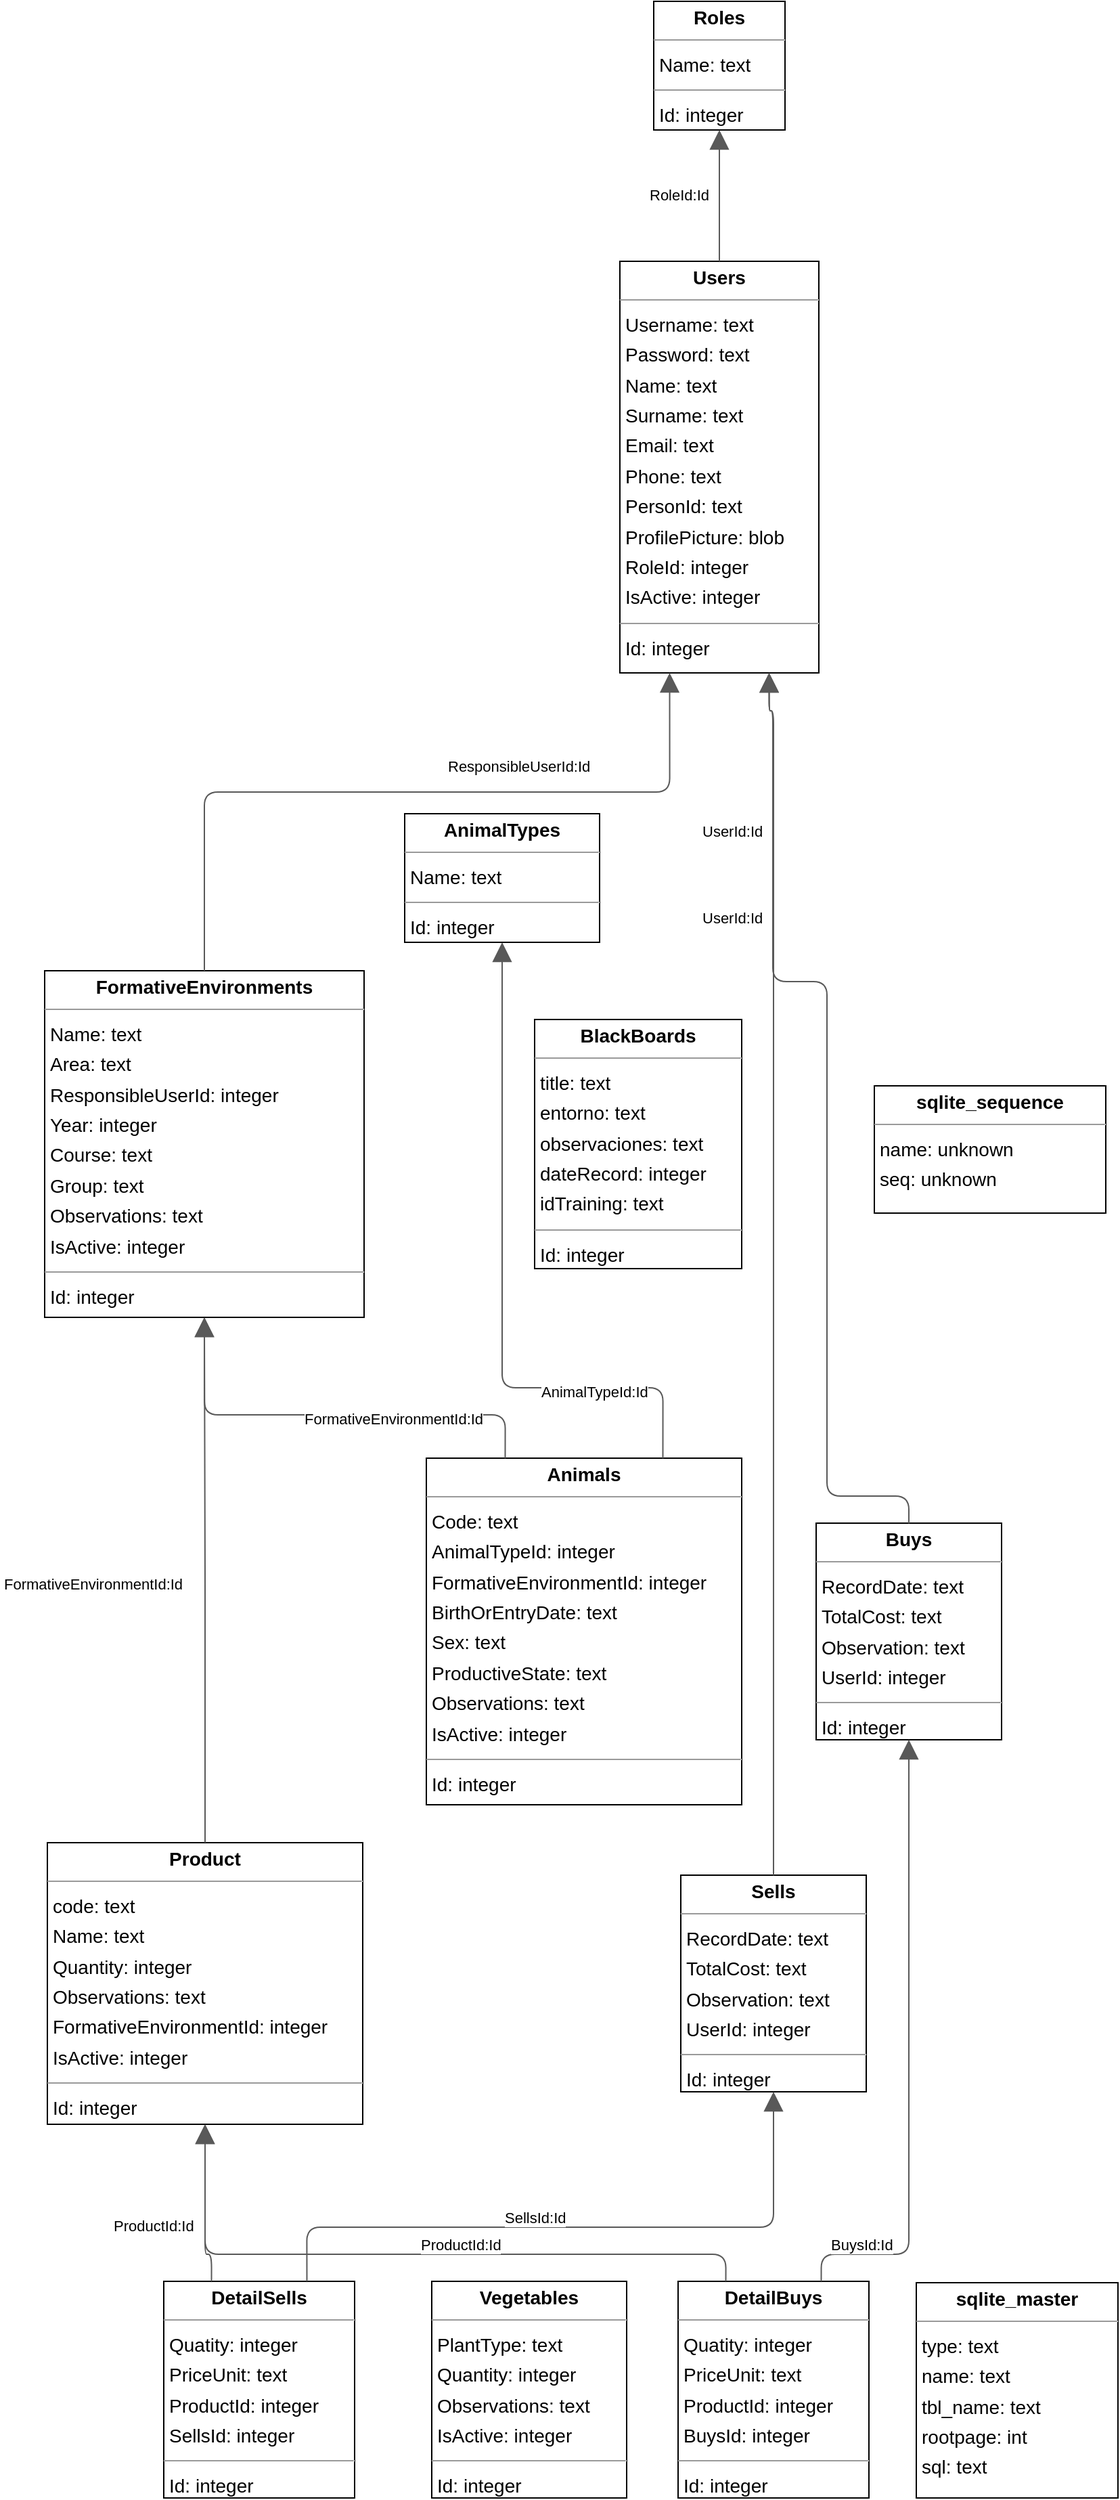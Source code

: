 <mxGraphModel dx="0" dy="0" grid="1" gridSize="10" guides="1" tooltips="1" connect="1" arrows="1" fold="1" page="0" pageScale="1" background="none" math="0" shadow="0">
  <root>
    <mxCell id="0" />
    <mxCell id="1" parent="0" />
    <mxCell id="node13" parent="1" vertex="1" value="&lt;p style=&quot;margin:0px;margin-top:4px;text-align:center;&quot;&gt;&lt;b&gt;AnimalTypes&lt;/b&gt;&lt;/p&gt;&lt;hr size=&quot;1&quot;/&gt;&lt;p style=&quot;margin:0 0 0 4px;line-height:1.6;&quot;&gt; Name: text&lt;/p&gt;&lt;hr size=&quot;1&quot;/&gt;&lt;p style=&quot;margin:0 0 0 4px;line-height:1.6;&quot;&gt; Id: integer&lt;/p&gt;" style="verticalAlign=top;align=left;overflow=fill;fontSize=14;fontFamily=Helvetica;html=1;rounded=0;shadow=0;comic=0;labelBackgroundColor=none;strokeWidth=1;">
      <mxGeometry x="148" y="448" width="144" height="95" as="geometry" />
    </mxCell>
    <mxCell id="node11" parent="1" vertex="1" value="&lt;p style=&quot;margin:0px;margin-top:4px;text-align:center;&quot;&gt;&lt;b&gt;Animals&lt;/b&gt;&lt;/p&gt;&lt;hr size=&quot;1&quot;/&gt;&lt;p style=&quot;margin:0 0 0 4px;line-height:1.6;&quot;&gt; Code: text&lt;br/&gt; AnimalTypeId: integer&lt;br/&gt; FormativeEnvironmentId: integer&lt;br/&gt; BirthOrEntryDate: text&lt;br/&gt; Sex: text&lt;br/&gt; ProductiveState: text&lt;br/&gt; Observations: text&lt;br/&gt; IsActive: integer&lt;/p&gt;&lt;hr size=&quot;1&quot;/&gt;&lt;p style=&quot;margin:0 0 0 4px;line-height:1.6;&quot;&gt; Id: integer&lt;/p&gt;" style="verticalAlign=top;align=left;overflow=fill;fontSize=14;fontFamily=Helvetica;html=1;rounded=0;shadow=0;comic=0;labelBackgroundColor=none;strokeWidth=1;">
      <mxGeometry x="164" y="924" width="233" height="256" as="geometry" />
    </mxCell>
    <mxCell id="node5" parent="1" vertex="1" value="&lt;p style=&quot;margin:0px;margin-top:4px;text-align:center;&quot;&gt;&lt;b&gt;BlackBoards&lt;/b&gt;&lt;/p&gt;&lt;hr size=&quot;1&quot;/&gt;&lt;p style=&quot;margin:0 0 0 4px;line-height:1.6;&quot;&gt; title: text&lt;br/&gt; entorno: text&lt;br/&gt; observaciones: text&lt;br/&gt; dateRecord: integer&lt;br/&gt; idTraining: text&lt;/p&gt;&lt;hr size=&quot;1&quot;/&gt;&lt;p style=&quot;margin:0 0 0 4px;line-height:1.6;&quot;&gt; Id: integer&lt;/p&gt;" style="verticalAlign=top;align=left;overflow=fill;fontSize=14;fontFamily=Helvetica;html=1;rounded=0;shadow=0;comic=0;labelBackgroundColor=none;strokeWidth=1;">
      <mxGeometry x="244" y="600" width="153" height="184" as="geometry" />
    </mxCell>
    <mxCell id="node8" parent="1" vertex="1" value="&lt;p style=&quot;margin:0px;margin-top:4px;text-align:center;&quot;&gt;&lt;b&gt;Buys&lt;/b&gt;&lt;/p&gt;&lt;hr size=&quot;1&quot;/&gt;&lt;p style=&quot;margin:0 0 0 4px;line-height:1.6;&quot;&gt; RecordDate: text&lt;br/&gt; TotalCost: text&lt;br/&gt; Observation: text&lt;br/&gt; UserId: integer&lt;/p&gt;&lt;hr size=&quot;1&quot;/&gt;&lt;p style=&quot;margin:0 0 0 4px;line-height:1.6;&quot;&gt; Id: integer&lt;/p&gt;" style="verticalAlign=top;align=left;overflow=fill;fontSize=14;fontFamily=Helvetica;html=1;rounded=0;shadow=0;comic=0;labelBackgroundColor=none;strokeWidth=1;">
      <mxGeometry x="452" y="972" width="137" height="160" as="geometry" />
    </mxCell>
    <mxCell id="node1" parent="1" vertex="1" value="&lt;p style=&quot;margin:0px;margin-top:4px;text-align:center;&quot;&gt;&lt;b&gt;DetailBuys&lt;/b&gt;&lt;/p&gt;&lt;hr size=&quot;1&quot;/&gt;&lt;p style=&quot;margin:0 0 0 4px;line-height:1.6;&quot;&gt; Quatity: integer&lt;br/&gt; PriceUnit: text&lt;br/&gt; ProductId: integer&lt;br/&gt; BuysId: integer&lt;/p&gt;&lt;hr size=&quot;1&quot;/&gt;&lt;p style=&quot;margin:0 0 0 4px;line-height:1.6;&quot;&gt; Id: integer&lt;/p&gt;" style="verticalAlign=top;align=left;overflow=fill;fontSize=14;fontFamily=Helvetica;html=1;rounded=0;shadow=0;comic=0;labelBackgroundColor=none;strokeWidth=1;">
      <mxGeometry x="350" y="1532" width="141" height="160" as="geometry" />
    </mxCell>
    <mxCell id="node12" parent="1" vertex="1" value="&lt;p style=&quot;margin:0px;margin-top:4px;text-align:center;&quot;&gt;&lt;b&gt;DetailSells&lt;/b&gt;&lt;/p&gt;&lt;hr size=&quot;1&quot;/&gt;&lt;p style=&quot;margin:0 0 0 4px;line-height:1.6;&quot;&gt; Quatity: integer&lt;br/&gt; PriceUnit: text&lt;br/&gt; ProductId: integer&lt;br/&gt; SellsId: integer&lt;/p&gt;&lt;hr size=&quot;1&quot;/&gt;&lt;p style=&quot;margin:0 0 0 4px;line-height:1.6;&quot;&gt; Id: integer&lt;/p&gt;" style="verticalAlign=top;align=left;overflow=fill;fontSize=14;fontFamily=Helvetica;html=1;rounded=0;shadow=0;comic=0;labelBackgroundColor=none;strokeWidth=1;">
      <mxGeometry x="-30" y="1532" width="141" height="160" as="geometry" />
    </mxCell>
    <mxCell id="node6" parent="1" vertex="1" value="&lt;p style=&quot;margin:0px;margin-top:4px;text-align:center;&quot;&gt;&lt;b&gt;FormativeEnvironments&lt;/b&gt;&lt;/p&gt;&lt;hr size=&quot;1&quot;/&gt;&lt;p style=&quot;margin:0 0 0 4px;line-height:1.6;&quot;&gt; Name: text&lt;br/&gt; Area: text&lt;br/&gt; ResponsibleUserId: integer&lt;br/&gt; Year: integer&lt;br/&gt; Course: text&lt;br/&gt; Group: text&lt;br/&gt; Observations: text&lt;br/&gt; IsActive: integer&lt;/p&gt;&lt;hr size=&quot;1&quot;/&gt;&lt;p style=&quot;margin:0 0 0 4px;line-height:1.6;&quot;&gt; Id: integer&lt;/p&gt;" style="verticalAlign=top;align=left;overflow=fill;fontSize=14;fontFamily=Helvetica;html=1;rounded=0;shadow=0;comic=0;labelBackgroundColor=none;strokeWidth=1;">
      <mxGeometry x="-118" y="564" width="236" height="256" as="geometry" />
    </mxCell>
    <mxCell id="node9" parent="1" vertex="1" value="&lt;p style=&quot;margin:0px;margin-top:4px;text-align:center;&quot;&gt;&lt;b&gt;Product&lt;/b&gt;&lt;/p&gt;&lt;hr size=&quot;1&quot;/&gt;&lt;p style=&quot;margin:0 0 0 4px;line-height:1.6;&quot;&gt; code: text&lt;br/&gt; Name: text&lt;br/&gt; Quantity: integer&lt;br/&gt; Observations: text&lt;br/&gt; FormativeEnvironmentId: integer&lt;br/&gt; IsActive: integer&lt;/p&gt;&lt;hr size=&quot;1&quot;/&gt;&lt;p style=&quot;margin:0 0 0 4px;line-height:1.6;&quot;&gt; Id: integer&lt;/p&gt;" style="verticalAlign=top;align=left;overflow=fill;fontSize=14;fontFamily=Helvetica;html=1;rounded=0;shadow=0;comic=0;labelBackgroundColor=none;strokeWidth=1;">
      <mxGeometry x="-116" y="1208" width="233" height="208" as="geometry" />
    </mxCell>
    <mxCell id="node4" parent="1" vertex="1" value="&lt;p style=&quot;margin:0px;margin-top:4px;text-align:center;&quot;&gt;&lt;b&gt;Roles&lt;/b&gt;&lt;/p&gt;&lt;hr size=&quot;1&quot;/&gt;&lt;p style=&quot;margin:0 0 0 4px;line-height:1.6;&quot;&gt; Name: text&lt;/p&gt;&lt;hr size=&quot;1&quot;/&gt;&lt;p style=&quot;margin:0 0 0 4px;line-height:1.6;&quot;&gt; Id: integer&lt;/p&gt;" style="verticalAlign=top;align=left;overflow=fill;fontSize=14;fontFamily=Helvetica;html=1;rounded=0;shadow=0;comic=0;labelBackgroundColor=none;strokeWidth=1;">
      <mxGeometry x="332" y="-152" width="97" height="95" as="geometry" />
    </mxCell>
    <mxCell id="node2" parent="1" vertex="1" value="&lt;p style=&quot;margin:0px;margin-top:4px;text-align:center;&quot;&gt;&lt;b&gt;Sells&lt;/b&gt;&lt;/p&gt;&lt;hr size=&quot;1&quot;/&gt;&lt;p style=&quot;margin:0 0 0 4px;line-height:1.6;&quot;&gt; RecordDate: text&lt;br/&gt; TotalCost: text&lt;br/&gt; Observation: text&lt;br/&gt; UserId: integer&lt;/p&gt;&lt;hr size=&quot;1&quot;/&gt;&lt;p style=&quot;margin:0 0 0 4px;line-height:1.6;&quot;&gt; Id: integer&lt;/p&gt;" style="verticalAlign=top;align=left;overflow=fill;fontSize=14;fontFamily=Helvetica;html=1;rounded=0;shadow=0;comic=0;labelBackgroundColor=none;strokeWidth=1;">
      <mxGeometry x="352" y="1232" width="137" height="160" as="geometry" />
    </mxCell>
    <mxCell id="node7" parent="1" vertex="1" value="&lt;p style=&quot;margin:0px;margin-top:4px;text-align:center;&quot;&gt;&lt;b&gt;Users&lt;/b&gt;&lt;/p&gt;&lt;hr size=&quot;1&quot;/&gt;&lt;p style=&quot;margin:0 0 0 4px;line-height:1.6;&quot;&gt; Username: text&lt;br/&gt; Password: text&lt;br/&gt; Name: text&lt;br/&gt; Surname: text&lt;br/&gt; Email: text&lt;br/&gt; Phone: text&lt;br/&gt; PersonId: text&lt;br/&gt; ProfilePicture: blob&lt;br/&gt; RoleId: integer&lt;br/&gt; IsActive: integer&lt;/p&gt;&lt;hr size=&quot;1&quot;/&gt;&lt;p style=&quot;margin:0 0 0 4px;line-height:1.6;&quot;&gt; Id: integer&lt;/p&gt;" style="verticalAlign=top;align=left;overflow=fill;fontSize=14;fontFamily=Helvetica;html=1;rounded=0;shadow=0;comic=0;labelBackgroundColor=none;strokeWidth=1;">
      <mxGeometry x="307" y="40" width="147" height="304" as="geometry" />
    </mxCell>
    <mxCell id="node10" parent="1" vertex="1" value="&lt;p style=&quot;margin:0px;margin-top:4px;text-align:center;&quot;&gt;&lt;b&gt;Vegetables&lt;/b&gt;&lt;/p&gt;&lt;hr size=&quot;1&quot;/&gt;&lt;p style=&quot;margin:0 0 0 4px;line-height:1.6;&quot;&gt; PlantType: text&lt;br/&gt; Quantity: integer&lt;br/&gt; Observations: text&lt;br/&gt; IsActive: integer&lt;/p&gt;&lt;hr size=&quot;1&quot;/&gt;&lt;p style=&quot;margin:0 0 0 4px;line-height:1.6;&quot;&gt; Id: integer&lt;/p&gt;" style="verticalAlign=top;align=left;overflow=fill;fontSize=14;fontFamily=Helvetica;html=1;rounded=0;shadow=0;comic=0;labelBackgroundColor=none;strokeWidth=1;">
      <mxGeometry x="168" y="1532" width="144" height="160" as="geometry" />
    </mxCell>
    <mxCell id="node3" parent="1" vertex="1" value="&lt;p style=&quot;margin:0px;margin-top:4px;text-align:center;&quot;&gt;&lt;b&gt;sqlite_master&lt;/b&gt;&lt;/p&gt;&lt;hr size=&quot;1&quot;/&gt;&lt;p style=&quot;margin:0 0 0 4px;line-height:1.6;&quot;&gt; type: text&lt;br/&gt; name: text&lt;br/&gt; tbl_name: text&lt;br/&gt; rootpage: int&lt;br/&gt; sql: text&lt;/p&gt;" style="verticalAlign=top;align=left;overflow=fill;fontSize=14;fontFamily=Helvetica;html=1;rounded=0;shadow=0;comic=0;labelBackgroundColor=none;strokeWidth=1;">
      <mxGeometry x="526" y="1533" width="149" height="159" as="geometry" />
    </mxCell>
    <mxCell id="node0" parent="1" vertex="1" value="&lt;p style=&quot;margin:0px;margin-top:4px;text-align:center;&quot;&gt;&lt;b&gt;sqlite_sequence&lt;/b&gt;&lt;/p&gt;&lt;hr size=&quot;1&quot;/&gt;&lt;p style=&quot;margin:0 0 0 4px;line-height:1.6;&quot;&gt; name: unknown&lt;br/&gt; seq: unknown&lt;/p&gt;" style="verticalAlign=top;align=left;overflow=fill;fontSize=14;fontFamily=Helvetica;html=1;rounded=0;shadow=0;comic=0;labelBackgroundColor=none;strokeWidth=1;">
      <mxGeometry x="495" y="649" width="171" height="94" as="geometry" />
    </mxCell>
    <mxCell id="edge7" edge="1" value="" parent="1" source="node11" target="node13" style="html=1;rounded=1;edgeStyle=orthogonalEdgeStyle;dashed=0;startArrow=none;endArrow=block;endSize=12;strokeColor=#595959;exitX=0.750;exitY=0.000;exitDx=0;exitDy=0;entryX=0.500;entryY=1.000;entryDx=0;entryDy=0;">
      <mxGeometry width="50" height="50" relative="1" as="geometry">
        <Array as="points">
          <mxPoint x="338" y="872" />
          <mxPoint x="220" y="872" />
        </Array>
      </mxGeometry>
    </mxCell>
    <mxCell id="label44" parent="edge7" vertex="1" connectable="0" value="AnimalTypeId:Id" style="edgeLabel;resizable=0;html=1;align=left;verticalAlign=top;strokeColor=default;">
      <mxGeometry x="247" y="862" as="geometry" />
    </mxCell>
    <mxCell id="edge1" edge="1" value="" parent="1" source="node11" target="node6" style="html=1;rounded=1;edgeStyle=orthogonalEdgeStyle;dashed=0;startArrow=none;endArrow=block;endSize=12;strokeColor=#595959;exitX=0.250;exitY=0.000;exitDx=0;exitDy=0;entryX=0.500;entryY=1.000;entryDx=0;entryDy=0;">
      <mxGeometry width="50" height="50" relative="1" as="geometry">
        <Array as="points">
          <mxPoint x="222" y="892" />
          <mxPoint x="0" y="892" />
        </Array>
      </mxGeometry>
    </mxCell>
    <mxCell id="label8" parent="edge1" vertex="1" connectable="0" value="FormativeEnvironmentId:Id" style="edgeLabel;resizable=0;html=1;align=left;verticalAlign=top;strokeColor=default;">
      <mxGeometry x="72" y="882" as="geometry" />
    </mxCell>
    <mxCell id="edge5" edge="1" value="" parent="1" source="node8" target="node7" style="html=1;rounded=1;edgeStyle=orthogonalEdgeStyle;dashed=0;startArrow=none;endArrow=block;endSize=12;strokeColor=#595959;exitX=0.500;exitY=0.000;exitDx=0;exitDy=0;entryX=0.750;entryY=1.000;entryDx=0;entryDy=0;">
      <mxGeometry width="50" height="50" relative="1" as="geometry">
        <Array as="points">
          <mxPoint x="520" y="952" />
          <mxPoint x="460" y="952" />
          <mxPoint x="460" y="572" />
          <mxPoint x="420" y="572" />
          <mxPoint x="420" y="372" />
          <mxPoint x="417" y="372" />
        </Array>
      </mxGeometry>
    </mxCell>
    <mxCell id="label32" parent="edge5" vertex="1" connectable="0" value="UserId:Id" style="edgeLabel;resizable=0;html=1;align=left;verticalAlign=top;strokeColor=default;">
      <mxGeometry x="366" y="512" as="geometry" />
    </mxCell>
    <mxCell id="edge0" edge="1" value="" parent="1" source="node1" target="node8" style="html=1;rounded=1;edgeStyle=orthogonalEdgeStyle;dashed=0;startArrow=none;endArrow=block;endSize=12;strokeColor=#595959;exitX=0.750;exitY=0.000;exitDx=0;exitDy=0;entryX=0.500;entryY=1.000;entryDx=0;entryDy=0;">
      <mxGeometry width="50" height="50" relative="1" as="geometry">
        <Array as="points">
          <mxPoint x="455" y="1512" />
          <mxPoint x="520" y="1512" />
        </Array>
      </mxGeometry>
    </mxCell>
    <mxCell id="label2" parent="edge0" vertex="1" connectable="0" value="BuysId:Id" style="edgeLabel;resizable=0;html=1;align=left;verticalAlign=top;strokeColor=default;">
      <mxGeometry x="461" y="1492" as="geometry" />
    </mxCell>
    <mxCell id="edge3" edge="1" value="" parent="1" source="node1" target="node9" style="html=1;rounded=1;edgeStyle=orthogonalEdgeStyle;dashed=0;startArrow=none;endArrow=block;endSize=12;strokeColor=#595959;exitX=0.250;exitY=0.000;exitDx=0;exitDy=0;entryX=0.500;entryY=1.000;entryDx=0;entryDy=0;">
      <mxGeometry width="50" height="50" relative="1" as="geometry">
        <Array as="points">
          <mxPoint x="385" y="1512" />
          <mxPoint x="0" y="1512" />
        </Array>
      </mxGeometry>
    </mxCell>
    <mxCell id="label20" parent="edge3" vertex="1" connectable="0" value="ProductId:Id" style="edgeLabel;resizable=0;html=1;align=left;verticalAlign=top;strokeColor=default;">
      <mxGeometry x="158" y="1492" as="geometry" />
    </mxCell>
    <mxCell id="edge9" edge="1" value="" parent="1" source="node12" target="node9" style="html=1;rounded=1;edgeStyle=orthogonalEdgeStyle;dashed=0;startArrow=none;endArrow=block;endSize=12;strokeColor=#595959;exitX=0.250;exitY=0.000;exitDx=0;exitDy=0;entryX=0.500;entryY=1.000;entryDx=0;entryDy=0;">
      <mxGeometry width="50" height="50" relative="1" as="geometry">
        <Array as="points">
          <mxPoint x="5" y="1512" />
          <mxPoint x="0" y="1512" />
        </Array>
      </mxGeometry>
    </mxCell>
    <mxCell id="label56" parent="edge9" vertex="1" connectable="0" value="ProductId:Id" style="edgeLabel;resizable=0;html=1;align=left;verticalAlign=top;strokeColor=default;">
      <mxGeometry x="-69" y="1478" as="geometry" />
    </mxCell>
    <mxCell id="edge4" edge="1" value="" parent="1" source="node12" target="node2" style="html=1;rounded=1;edgeStyle=orthogonalEdgeStyle;dashed=0;startArrow=none;endArrow=block;endSize=12;strokeColor=#595959;exitX=0.750;exitY=0.000;exitDx=0;exitDy=0;entryX=0.500;entryY=1.000;entryDx=0;entryDy=0;">
      <mxGeometry width="50" height="50" relative="1" as="geometry">
        <Array as="points">
          <mxPoint x="75" y="1492" />
          <mxPoint x="420" y="1492" />
        </Array>
      </mxGeometry>
    </mxCell>
    <mxCell id="label26" parent="edge4" vertex="1" connectable="0" value="SellsId:Id" style="edgeLabel;resizable=0;html=1;align=left;verticalAlign=top;strokeColor=default;">
      <mxGeometry x="220" y="1472" as="geometry" />
    </mxCell>
    <mxCell id="edge10" edge="1" value="" parent="1" source="node6" target="node7" style="html=1;rounded=1;edgeStyle=orthogonalEdgeStyle;dashed=0;startArrow=none;endArrow=block;endSize=12;strokeColor=#595959;exitX=0.500;exitY=0.000;exitDx=0;exitDy=0;entryX=0.250;entryY=1.000;entryDx=0;entryDy=0;">
      <mxGeometry width="50" height="50" relative="1" as="geometry">
        <Array as="points">
          <mxPoint x="0" y="432" />
          <mxPoint x="343" y="432" />
        </Array>
      </mxGeometry>
    </mxCell>
    <mxCell id="label62" parent="edge10" vertex="1" connectable="0" value="ResponsibleUserId:Id" style="edgeLabel;resizable=0;html=1;align=left;verticalAlign=top;strokeColor=default;">
      <mxGeometry x="178" y="400" as="geometry" />
    </mxCell>
    <mxCell id="edge8" edge="1" value="" parent="1" source="node9" target="node6" style="html=1;rounded=1;edgeStyle=orthogonalEdgeStyle;dashed=0;startArrow=none;endArrow=block;endSize=12;strokeColor=#595959;exitX=0.500;exitY=0.000;exitDx=0;exitDy=0;entryX=0.500;entryY=1.000;entryDx=0;entryDy=0;">
      <mxGeometry width="50" height="50" relative="1" as="geometry">
        <Array as="points" />
      </mxGeometry>
    </mxCell>
    <mxCell id="label50" parent="edge8" vertex="1" connectable="0" value="FormativeEnvironmentId:Id" style="edgeLabel;resizable=0;html=1;align=left;verticalAlign=top;strokeColor=default;">
      <mxGeometry x="-150" y="1004" as="geometry" />
    </mxCell>
    <mxCell id="edge6" edge="1" value="" parent="1" source="node2" target="node7" style="html=1;rounded=1;edgeStyle=orthogonalEdgeStyle;dashed=0;startArrow=none;endArrow=block;endSize=12;strokeColor=#595959;exitX=0.500;exitY=0.000;exitDx=0;exitDy=0;entryX=0.750;entryY=1.000;entryDx=0;entryDy=0;">
      <mxGeometry width="50" height="50" relative="1" as="geometry">
        <Array as="points">
          <mxPoint x="420" y="372" />
          <mxPoint x="417" y="372" />
        </Array>
      </mxGeometry>
    </mxCell>
    <mxCell id="label38" parent="edge6" vertex="1" connectable="0" value="UserId:Id" style="edgeLabel;resizable=0;html=1;align=left;verticalAlign=top;strokeColor=default;">
      <mxGeometry x="366" y="448" as="geometry" />
    </mxCell>
    <mxCell id="edge2" edge="1" value="" parent="1" source="node7" target="node4" style="html=1;rounded=1;edgeStyle=orthogonalEdgeStyle;dashed=0;startArrow=none;endArrow=block;endSize=12;strokeColor=#595959;exitX=0.500;exitY=0.000;exitDx=0;exitDy=0;entryX=0.500;entryY=1.000;entryDx=0;entryDy=0;">
      <mxGeometry width="50" height="50" relative="1" as="geometry">
        <Array as="points" />
      </mxGeometry>
    </mxCell>
    <mxCell id="label14" parent="edge2" vertex="1" connectable="0" value="RoleId:Id" style="edgeLabel;resizable=0;html=1;align=left;verticalAlign=top;strokeColor=default;">
      <mxGeometry x="327" y="-22" as="geometry" />
    </mxCell>
  </root>
</mxGraphModel>